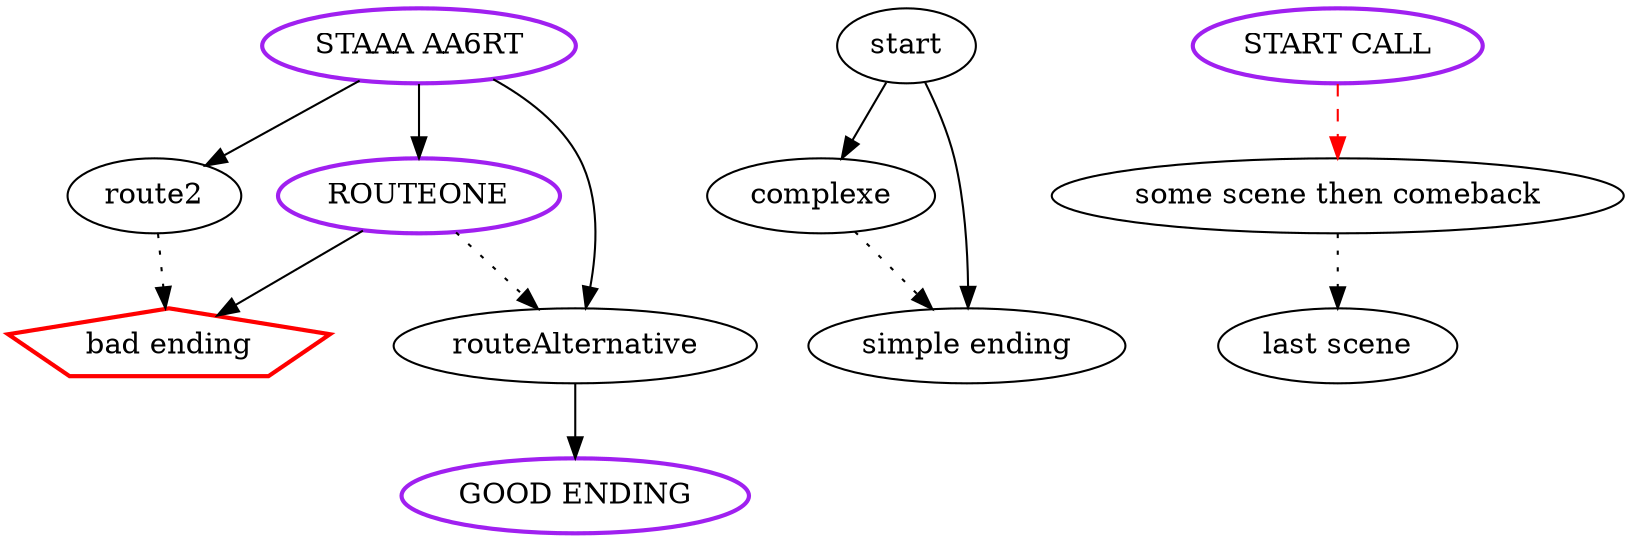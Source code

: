 digraph  {
	
	n5[color="red",label="bad ending",shape="pentagon",style="bold"];
	n12[label="complexe"];
	n7[color="purple",label="GOOD ENDING",style="bold"];
	n3[label="last scene"];
	n8[label="route2"];
	n6[label="routeAlternative"];
	n4[color="purple",label="ROUTEONE",style="bold"];
	n11[label="simple ending"];
	n2[label="some scene then comeback"];
	n9[color="purple",label="STAAA AA6RT",style="bold"];
	n10[label="start"];
	n1[color="purple",label="START CALL",style="bold"];
	n12->n11[style="dotted"];
	n8->n5[style="dotted"];
	n6->n7;
	n4->n5;
	n4->n6[style="dotted"];
	n2->n3[style="dotted"];
	n9->n4;
	n9->n8;
	n9->n6;
	n10->n11;
	n10->n12;
	n1->n2[color="red",style="dashed"];
	
}
